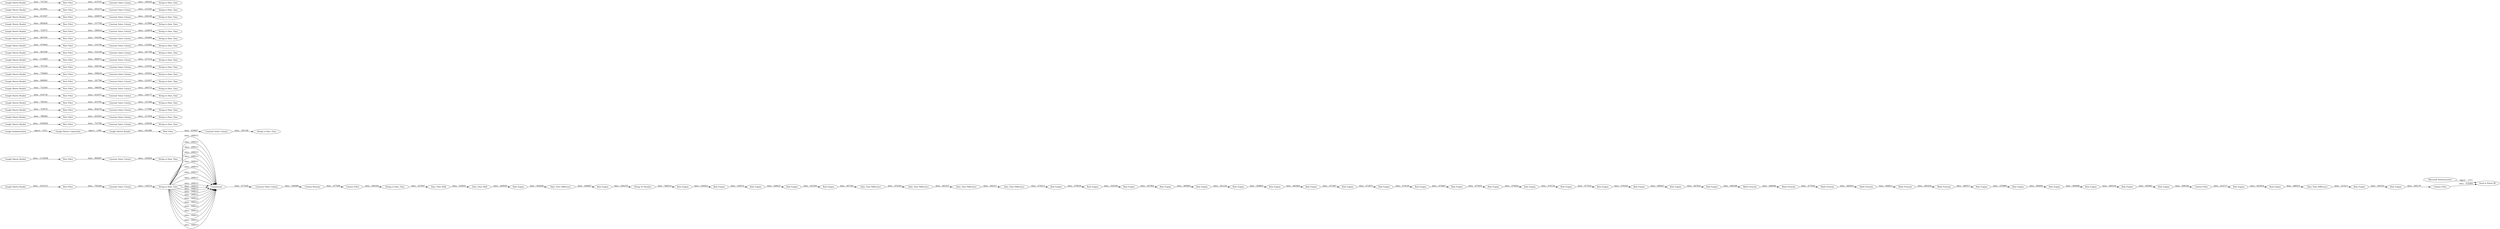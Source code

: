 digraph {
	"-2395064119805627659_224" [label="Column Filter"]
	"-2395064119805627659_215" [label="Date_Time Difference"]
	"-5025248032902584315_21" [label="Google Sheets Reader"]
	"-2395064119805627659_4" [label="Google Authentication"]
	"-5025248032902584315_46" [label="String to Date_Time"]
	"-5025248032902584315_20" [label="String to Date_Time"]
	"-5025248032902584315_31" [label="Google Sheets Reader"]
	"-2395064119805627659_140" [label="Rule Engine"]
	"-5025248032902584315_48" [label="Constant Value Column"]
	"-2395064119805627659_141" [label="Date_Time Difference"]
	"-5025248032902584315_90" [label="Constant Value Column"]
	"-5025248032902584315_68" [label="Row Filter"]
	"-5025248032902584315_64" [label="Google Sheets Reader"]
	"-5025248032902584315_87" [label="Constant Value Column"]
	"-2395064119805627659_100" [label="Column Filter"]
	"-5025248032902584315_62" [label="Google Sheets Reader"]
	"-5025248032902584315_86" [label="Google Sheets Reader"]
	"-5025248032902584315_7" [label="Google Sheets Reader"]
	"-1505619473891739770_167" [label="Rule Engine"]
	"-5025248032902584315_85" [label="Google Sheets Reader"]
	"-1505619473891739770_163" [label="Rule Engine"]
	"-5025248032902584315_66" [label="Constant Value Column"]
	"-5025248032902584315_25" [label="String to Date_Time"]
	"-777210513194637839_161" [label="Column Filter"]
	"-5025248032902584315_53" [label="String to Date_Time"]
	"-1505619473891739770_176" [label="Rule Engine"]
	"-777210513194637839_169" [label="Math Formula"]
	"-2395064119805627659_143" [label="Rule Engine"]
	"-5025248032902584315_59" [label="Row Filter"]
	"-777210513194637839_168" [label="Math Formula"]
	"-5025248032902584315_82" [label="Constant Value Column"]
	"-5025248032902584315_12" [label="Constant Value Column"]
	"-777210513194637839_170" [label="Rule Engine"]
	"-5025248032902584315_45" [label="Constant Value Column"]
	"-777210513194637839_171" [label="Rule Engine"]
	"-5025248032902584315_60" [label="Google Sheets Reader"]
	"-5025248032902584315_76" [label="Row Filter"]
	"-5025248032902584315_61" [label="String to Date_Time"]
	"-5025248032902584315_89" [label="Google Sheets Reader"]
	"-777210513194637839_151" [label="Date_Time Difference"]
	"-2395064119805627659_219" [label="Rule Engine"]
	"-5025248032902584315_56" [label="Constant Value Column"]
	"-1505619473891739770_165" [label="Rule Engine"]
	"-2395064119805627659_210" [label="Rule Engine"]
	"-5025248032902584315_69" [label="String to Date_Time"]
	"-5025248032902584315_36" [label="Constant Value Column"]
	"-5025248032902584315_74" [label="String to Date_Time"]
	"-5025248032902584315_51" [label="Constant Value Column"]
	"-5025248032902584315_14" [label="Row Filter"]
	"-5025248032902584315_81" [label="Constant Value Column"]
	"-5025248032902584315_5" [label="Row Filter"]
	"-1505619473891739770_173" [label="Rule Engine"]
	"-2395064119805627659_138" [label="Date_Time Shift"]
	"-1505619473891739770_175" [label="Rule Engine"]
	"-5025248032902584315_9" [label="String to Date_Time"]
	"-5025248032902584315_72" [label="Google Sheets Reader"]
	"-5025248032902584315_42" [label="Constant Value Column"]
	"-777210513194637839_154" [label="Date_Time Difference"]
	"-5025248032902584315_34" [label="Row Filter"]
	"-2395064119805627659_98" [label="Column Rename"]
	"-5025248032902584315_52" [label="Row Filter"]
	"-5025248032902584315_57" [label="String to Date_Time"]
	"-2395064119805627659_137" [label="String to Date_Time"]
	"-5025248032902584315_19" [label="Constant Value Column"]
	"-5025248032902584315_80" [label="Row Filter"]
	"-1505619473891739770_169" [label="Rule Engine"]
	"-1505619473891739770_177" [label="Rule Engine"]
	"-1505619473891739770_160" [label="Rule Engine"]
	"-5025248032902584315_22" [label="Row Filter"]
	"-5025248032902584315_11" [label="Constant Value Column"]
	"-5025248032902584315_27" [label="Google Sheets Reader"]
	"-5025248032902584315_8" [label="Row Filter"]
	"-5025248032902584315_23" [label="Constant Value Column"]
	"-5025248032902584315_84" [label="Row Filter"]
	"-777210513194637839_150" [label="Rule Engine"]
	"-5025248032902584315_50" [label="Google Sheets Reader"]
	"-5025248032902584315_73" [label="Constant Value Column"]
	"-5025248032902584315_41" [label="Row Filter"]
	"-777210513194637839_166" [label="Math Formula"]
	"-5025248032902584315_17" [label="Google Sheets Reader"]
	"-1505619473891739770_164" [label="Rule Engine"]
	"-777210513194637839_173" [label="Rule Engine"]
	"-5025248032902584315_15" [label="Constant Value Column"]
	"-5025248032902584315_33" [label="Google Sheets Reader"]
	"-5025248032902584315_83" [label="Google Sheets Reader"]
	"-5025248032902584315_40" [label="Google Sheets Reader"]
	"-5025248032902584315_79" [label="String to Date_Time"]
	"-777210513194637839_149" [label="Rule Engine"]
	"-5025248032902584315_55" [label="Constant Value Column"]
	"-1505619473891739770_178" [label="Rule Engine"]
	"-5025248032902584315_70" [label="Constant Value Column"]
	"-5025248032902584315_28" [label="Constant Value Column"]
	"-5025248032902584315_43" [label="Google Sheets Reader"]
	"-777210513194637839_164" [label="Math Formula"]
	"-5025248032902584315_65" [label="String to Date_Time"]
	"-1505619473891739770_168" [label="Rule Engine"]
	"-1505619473891739770_174" [label="Rule Engine"]
	"-1505619473891739770_171" [label="Rule Engine"]
	"-777210513194637839_152" [label="Date_Time Difference"]
	"-2395064119805627659_146" [label="Rule Engine"]
	"-5025248032902584315_16" [label="String to Date_Time"]
	"-777210513194637839_167" [label="Math Formula"]
	"-2395064119805627659_97" [label="Constant Value Column"]
	"-2395064119805627659_139" [label="Date_Time Shift"]
	"-5025248032902584315_58" [label="Row Filter"]
	"-777210513194637839_176" [label="Rule Engine"]
	"-5025248032902584315_88" [label="String to Date_Time"]
	"-5025248032902584315_32" [label="Constant Value Column"]
	"-1505619473891739770_166" [label="Rule Engine"]
	"-5025248032902584315_63" [label="Row Filter"]
	"-5025248032902584315_18" [label="Row Filter"]
	"-5025248032902584315_35" [label="Row Filter"]
	"-5025248032902584315_44" [label="Row Filter"]
	"-777210513194637839_148" [label="Rule Engine"]
	"-5025248032902584315_71" [label="Google Sheets Reader"]
	"-777210513194637839_158" [label="Rule Engine"]
	"-5025248032902584315_77" [label="Row Filter"]
	"-2395064119805627659_221" [label="Rule Engine"]
	"-5025248032902584315_29" [label="String to Date_Time"]
	"-5025248032902584315_26" [label="Row Filter"]
	"-2395064119805627659_144" [label="String To Number"]
	"-2395064119805627659_10" [label=Concatenate]
	"-5025248032902584315_30" [label="String to Date_Time"]
	"-777210513194637839_174" [label="Rule Engine"]
	"-2395064119805627659_142" [label="Rule Engine"]
	"-777210513194637839_153" [label="Date_Time Difference"]
	"-777210513194637839_165" [label="Math Formula"]
	"-777210513194637839_172" [label="Rule Engine"]
	"-5025248032902584315_47" [label="String to Date_Time"]
	"-5025248032902584315_67" [label="Row Filter"]
	"-777210513194637839_175" [label="Rule Engine"]
	"-2395064119805627659_2" [label="Google Sheets Connection"]
	"-2395064119805627659_222" [label="Send to Power BI"]
	"-1505619473891739770_172" [label="Rule Engine"]
	"-5025248032902584315_54" [label="Google Sheets Reader"]
	"-1505619473891739770_170" [label="Rule Engine"]
	"-5025248032902584315_3" [label="Google Sheets Reader"]
	"-2395064119805627659_223" [label="Microsoft Authentication"]
	"-777210513194637839_159" [label="Rule Engine"]
	"-5025248032902584315_75" [label="String to Date_Time"]
	"-5025248032902584315_24" [label="String to Date_Time"]
	"-5025248032902584315_78" [label="String to Date_Time"]
	"-5025248032902584315_13" [label="Google Sheets Reader"]
	"-5025248032902584315_39" [label="String to Date_Time"]
	"-5025248032902584315_6" [label="String to Date_Time"]
	"-5025248032902584315_49" [label="Row Filter"]
	"-1505619473891739770_160" -> "-1505619473891739770_163" [label="data: : 447902"]
	"-5025248032902584315_88" -> "-2395064119805627659_10" [label="data: : 208513"]
	"-5025248032902584315_45" -> "-5025248032902584315_53" [label="data: : 224878"]
	"-777210513194637839_154" -> "-777210513194637839_158" [label="data: : 479213"]
	"-777210513194637839_148" -> "-777210513194637839_149" [label="data: : 448427"]
	"-777210513194637839_166" -> "-777210513194637839_169" [label="data: : 483256"]
	"-5025248032902584315_88" -> "-2395064119805627659_10" [label="data: : 208513"]
	"-5025248032902584315_72" -> "-5025248032902584315_68" [label="data: : 732544"]
	"-2395064119805627659_100" -> "-2395064119805627659_137" [label="data: : 400354"]
	"-5025248032902584315_80" -> "-5025248032902584315_90" [label="data: : 610375"]
	"-5025248032902584315_88" -> "-2395064119805627659_10" [label="data: : 208513"]
	"-777210513194637839_151" -> "-777210513194637839_152" [label="data: : 474329"]
	"-2395064119805627659_215" -> "-2395064119805627659_219" [label="data: : 515211"]
	"-5025248032902584315_64" -> "-5025248032902584315_59" [label="data: : 689983"]
	"-5025248032902584315_86" -> "-5025248032902584315_77" [label="data: : 707336"]
	"-1505619473891739770_169" -> "-1505619473891739770_171" [label="data: : 474149"]
	"-5025248032902584315_55" -> "-5025248032902584315_61" [label="data: : 221657"]
	"-5025248032902584315_22" -> "-5025248032902584315_23" [label="data: : 860697"]
	"-5025248032902584315_11" -> "-5025248032902584315_6" [label="data: : 291104"]
	"-1505619473891739770_166" -> "-1505619473891739770_167" [label="data: : 462404"]
	"-5025248032902584315_27" -> "-5025248032902584315_26" [label="data: : 887450"]
	"-2395064119805627659_142" -> "-2395064119805627659_146" [label="data: : 454922"]
	"-5025248032902584315_67" -> "-5025248032902584315_73" [label="data: : 260970"]
	"-1505619473891739770_173" -> "-1505619473891739770_175" [label="data: : 476724"]
	"-777210513194637839_176" -> "-2395064119805627659_210" [label="data: : 463454"]
	"-5025248032902584315_88" -> "-2395064119805627659_10" [label="data: : 208513"]
	"-5025248032902584315_88" -> "-2395064119805627659_10" [label="data: : 208513"]
	"-5025248032902584315_5" -> "-5025248032902584315_11" [label="data: : 634927"]
	"-5025248032902584315_40" -> "-5025248032902584315_41" [label="data: : 753705"]
	"-5025248032902584315_56" -> "-5025248032902584315_65" [label="data: : 250552"]
	"-1505619473891739770_172" -> "-1505619473891739770_170" [label="data: : 475655"]
	"-5025248032902584315_85" -> "-5025248032902584315_84" [label="data: : 843296"]
	"-5025248032902584315_60" -> "-5025248032902584315_58" [label="data: : 679444"]
	"-2395064119805627659_4" -> "-2395064119805627659_2" [label="object: : 2353"]
	"-2395064119805627659_219" -> "-2395064119805627659_221" [label="data: : 491931"]
	"-777210513194637839_164" -> "-777210513194637839_165" [label="data: : 469046"]
	"-5025248032902584315_88" -> "-2395064119805627659_10" [label="data: : 208513"]
	"-5025248032902584315_88" -> "-2395064119805627659_10" [label="data: : 208513"]
	"-5025248032902584315_88" -> "-2395064119805627659_10" [label="data: : 208513"]
	"-5025248032902584315_54" -> "-5025248032902584315_52" [label="data: : 1038292"]
	"-777210513194637839_150" -> "-777210513194637839_151" [label="data: : 467381"]
	"-777210513194637839_173" -> "-777210513194637839_174" [label="data: : 494104"]
	"-5025248032902584315_50" -> "-5025248032902584315_44" [label="data: : 725075"]
	"-5025248032902584315_83" -> "-5025248032902584315_76" [label="data: : 1051531"]
	"-5025248032902584315_88" -> "-2395064119805627659_10" [label="data: : 208513"]
	"-5025248032902584315_62" -> "-5025248032902584315_63" [label="data: : 730644"]
	"-2395064119805627659_144" -> "-2395064119805627659_142" [label="data: : 566510"]
	"-1505619473891739770_175" -> "-1505619473891739770_174" [label="data: : 477916"]
	"-5025248032902584315_3" -> "-5025248032902584315_5" [label="data: : 941686"]
	"-5025248032902584315_44" -> "-5025248032902584315_45" [label="data: : 389018"]
	"-5025248032902584315_58" -> "-5025248032902584315_66" [label="data: : 332749"]
	"-2395064119805627659_140" -> "-2395064119805627659_141" [label="data: : 442606"]
	"-5025248032902584315_32" -> "-5025248032902584315_30" [label="data: : 177646"]
	"-5025248032902584315_33" -> "-5025248032902584315_34" [label="data: : 683626"]
	"-2395064119805627659_139" -> "-2395064119805627659_140" [label="data: : 440929"]
	"-777210513194637839_167" -> "-777210513194637839_168" [label="data: : 485833"]
	"-777210513194637839_170" -> "-777210513194637839_171" [label="data: : 479899"]
	"-1505619473891739770_168" -> "-1505619473891739770_169" [label="data: : 472875"]
	"-2395064119805627659_143" -> "-2395064119805627659_144" [label="data: : 456278"]
	"-5025248032902584315_71" -> "-5025248032902584315_67" [label="data: : 615507"]
	"-5025248032902584315_88" -> "-2395064119805627659_10" [label="data: : 208513"]
	"-5025248032902584315_17" -> "-5025248032902584315_18" [label="data: : 780040"]
	"-5025248032902584315_89" -> "-5025248032902584315_80" [label="data: : 914736"]
	"-5025248032902584315_7" -> "-5025248032902584315_8" [label="data: : 1118087"]
	"-5025248032902584315_88" -> "-2395064119805627659_10" [label="data: : 208513"]
	"-1505619473891739770_176" -> "-777210513194637839_164" [label="data: : 480288"]
	"-5025248032902584315_88" -> "-2395064119805627659_10" [label="data: : 208513"]
	"-5025248032902584315_88" -> "-2395064119805627659_10" [label="data: : 208513"]
	"-2395064119805627659_224" -> "-2395064119805627659_222" [label="data: : 432993"]
	"-2395064119805627659_10" -> "-2395064119805627659_97" [label="data: : 477434"]
	"-5025248032902584315_77" -> "-5025248032902584315_81" [label="data: : 369146"]
	"-5025248032902584315_19" -> "-5025248032902584315_20" [label="data: : 217638"]
	"-5025248032902584315_28" -> "-5025248032902584315_25" [label="data: : 202868"]
	"-5025248032902584315_43" -> "-5025248032902584315_49" [label="data: : 785052"]
	"-5025248032902584315_52" -> "-5025248032902584315_51" [label="data: : 753769"]
	"-5025248032902584315_81" -> "-5025248032902584315_78" [label="data: : 218782"]
	"-1505619473891739770_177" -> "-1505619473891739770_178" [label="data: : 466627"]
	"-1505619473891739770_164" -> "-1505619473891739770_165" [label="data: : 451234"]
	"-5025248032902584315_88" -> "-2395064119805627659_10" [label="data: : 208513"]
	"-1505619473891739770_170" -> "-1505619473891739770_173" [label="data: : 476924"]
	"-1505619473891739770_174" -> "-1505619473891739770_177" [label="data: : 479169"]
	"-2395064119805627659_221" -> "-2395064119805627659_224" [label="data: : 495179"]
	"-777210513194637839_171" -> "-777210513194637839_172" [label="data: : 484083"]
	"-5025248032902584315_88" -> "-2395064119805627659_10" [label="data: : 208513"]
	"-2395064119805627659_98" -> "-2395064119805627659_100" [label="data: : 477096"]
	"-777210513194637839_153" -> "-777210513194637839_154" [label="data: : 492317"]
	"-5025248032902584315_88" -> "-2395064119805627659_10" [label="data: : 208513"]
	"-5025248032902584315_21" -> "-5025248032902584315_22" [label="data: : 1114394"]
	"-777210513194637839_158" -> "-777210513194637839_159" [label="data: : 479039"]
	"-5025248032902584315_14" -> "-5025248032902584315_15" [label="data: : 503270"]
	"-2395064119805627659_141" -> "-2395064119805627659_143" [label="data: : 444087"]
	"-5025248032902584315_26" -> "-5025248032902584315_28" [label="data: : 592294"]
	"-5025248032902584315_51" -> "-5025248032902584315_46" [label="data: : 239244"]
	"-5025248032902584315_59" -> "-5025248032902584315_55" [label="data: : 347789"]
	"-5025248032902584315_13" -> "-5025248032902584315_14" [label="data: : 823691"]
	"-2395064119805627659_2" -> "-5025248032902584315_3" [label="object: : 2380"]
	"-5025248032902584315_49" -> "-5025248032902584315_48" [label="data: : 455781"]
	"-777210513194637839_168" -> "-777210513194637839_166" [label="data: : 484811"]
	"-5025248032902584315_66" -> "-5025248032902584315_57" [label="data: : 232582"]
	"-5025248032902584315_15" -> "-5025248032902584315_16" [label="data: : 212245"]
	"-777210513194637839_174" -> "-777210513194637839_175" [label="data: : 493661"]
	"-5025248032902584315_73" -> "-5025248032902584315_74" [label="data: : 204100"]
	"-2395064119805627659_210" -> "-2395064119805627659_215" [label="data: : 486551"]
	"-5025248032902584315_70" -> "-5025248032902584315_69" [label="data: : 284735"]
	"-2395064119805627659_223" -> "-2395064119805627659_222" [label="object: : 1313"]
	"-777210513194637839_152" -> "-777210513194637839_153" [label="data: : 493357"]
	"-5025248032902584315_63" -> "-5025248032902584315_56" [label="data: : 368418"]
	"-5025248032902584315_76" -> "-5025248032902584315_87" [label="data: : 783249"]
	"-777210513194637839_165" -> "-777210513194637839_167" [label="data: : 477930"]
	"-777210513194637839_175" -> "-777210513194637839_161" [label="data: : 496106"]
	"-2395064119805627659_137" -> "-2395064119805627659_138" [label="data: : 437847"]
	"-5025248032902584315_41" -> "-5025248032902584315_42" [label="data: : 419755"]
	"-1505619473891739770_178" -> "-1505619473891739770_176" [label="data: : 467625"]
	"-777210513194637839_159" -> "-1505619473891739770_160" [label="data: : 502509"]
	"-2395064119805627659_146" -> "-777210513194637839_148" [label="data: : 436531"]
	"-5025248032902584315_42" -> "-5025248032902584315_39" [label="data: : 249242"]
	"-5025248032902584315_88" -> "-2395064119805627659_10" [label="data: : 208513"]
	"-5025248032902584315_84" -> "-5025248032902584315_82" [label="data: : 532140"]
	"-5025248032902584315_88" -> "-2395064119805627659_10" [label="data: : 208513"]
	"-5025248032902584315_8" -> "-5025248032902584315_12" [label="data: : 846472"]
	"-5025248032902584315_82" -> "-5025248032902584315_75" [label="data: : 201784"]
	"-777210513194637839_169" -> "-777210513194637839_170" [label="data: : 480517"]
	"-5025248032902584315_88" -> "-2395064119805627659_10" [label="data: : 208513"]
	"-1505619473891739770_167" -> "-1505619473891739770_168" [label="data: : 471697"]
	"-1505619473891739770_171" -> "-1505619473891739770_172" [label="data: : 474467"]
	"-5025248032902584315_88" -> "-2395064119805627659_10" [label="data: : 208513"]
	"-5025248032902584315_31" -> "-5025248032902584315_35" [label="data: : 725674"]
	"-5025248032902584315_48" -> "-5025248032902584315_47" [label="data: : 237260"]
	"-5025248032902584315_18" -> "-5025248032902584315_19" [label="data: : 452953"]
	"-5025248032902584315_34" -> "-5025248032902584315_36" [label="data: : 337700"]
	"-5025248032902584315_68" -> "-5025248032902584315_70" [label="data: : 388395"]
	"-2395064119805627659_97" -> "-2395064119805627659_98" [label="data: : 504089"]
	"-5025248032902584315_35" -> "-5025248032902584315_32" [label="data: : 402276"]
	"-5025248032902584315_88" -> "-2395064119805627659_10" [label="data: : 208513"]
	"-5025248032902584315_87" -> "-5025248032902584315_88" [label="data: : 195274"]
	"-2395064119805627659_138" -> "-2395064119805627659_139" [label="data: : 439241"]
	"-777210513194637839_161" -> "-777210513194637839_176" [label="data: : 433717"]
	"-777210513194637839_172" -> "-777210513194637839_173" [label="data: : 494066"]
	"-5025248032902584315_12" -> "-5025248032902584315_9" [label="data: : 227214"]
	"-1505619473891739770_163" -> "-1505619473891739770_164" [label="data: : 449965"]
	"-5025248032902584315_36" -> "-5025248032902584315_29" [label="data: : 227806"]
	"-5025248032902584315_90" -> "-5025248032902584315_79" [label="data: : 220177"]
	"-1505619473891739770_165" -> "-1505619473891739770_166" [label="data: : 458891"]
	"-777210513194637839_149" -> "-777210513194637839_150" [label="data: : 453302"]
	"-5025248032902584315_23" -> "-5025248032902584315_24" [label="data: : 202826"]
	rankdir=LR
}
